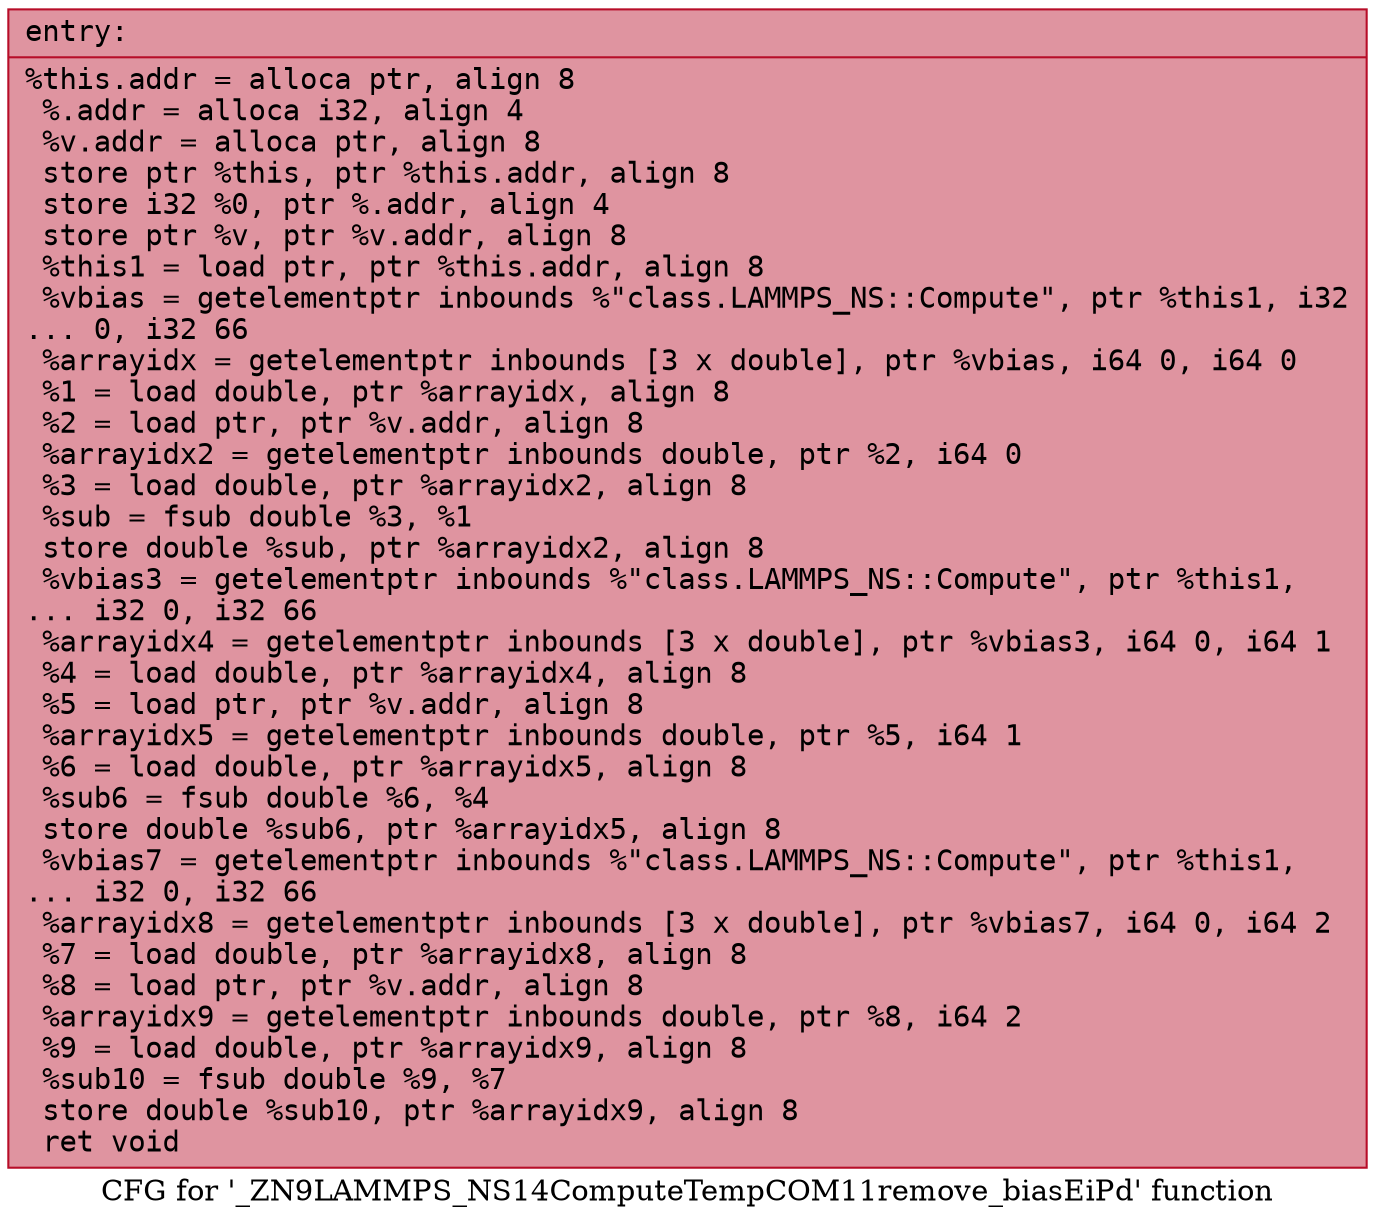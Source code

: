 digraph "CFG for '_ZN9LAMMPS_NS14ComputeTempCOM11remove_biasEiPd' function" {
	label="CFG for '_ZN9LAMMPS_NS14ComputeTempCOM11remove_biasEiPd' function";

	Node0x56526c48a400 [shape=record,color="#b70d28ff", style=filled, fillcolor="#b70d2870" fontname="Courier",label="{entry:\l|  %this.addr = alloca ptr, align 8\l  %.addr = alloca i32, align 4\l  %v.addr = alloca ptr, align 8\l  store ptr %this, ptr %this.addr, align 8\l  store i32 %0, ptr %.addr, align 4\l  store ptr %v, ptr %v.addr, align 8\l  %this1 = load ptr, ptr %this.addr, align 8\l  %vbias = getelementptr inbounds %\"class.LAMMPS_NS::Compute\", ptr %this1, i32\l... 0, i32 66\l  %arrayidx = getelementptr inbounds [3 x double], ptr %vbias, i64 0, i64 0\l  %1 = load double, ptr %arrayidx, align 8\l  %2 = load ptr, ptr %v.addr, align 8\l  %arrayidx2 = getelementptr inbounds double, ptr %2, i64 0\l  %3 = load double, ptr %arrayidx2, align 8\l  %sub = fsub double %3, %1\l  store double %sub, ptr %arrayidx2, align 8\l  %vbias3 = getelementptr inbounds %\"class.LAMMPS_NS::Compute\", ptr %this1,\l... i32 0, i32 66\l  %arrayidx4 = getelementptr inbounds [3 x double], ptr %vbias3, i64 0, i64 1\l  %4 = load double, ptr %arrayidx4, align 8\l  %5 = load ptr, ptr %v.addr, align 8\l  %arrayidx5 = getelementptr inbounds double, ptr %5, i64 1\l  %6 = load double, ptr %arrayidx5, align 8\l  %sub6 = fsub double %6, %4\l  store double %sub6, ptr %arrayidx5, align 8\l  %vbias7 = getelementptr inbounds %\"class.LAMMPS_NS::Compute\", ptr %this1,\l... i32 0, i32 66\l  %arrayidx8 = getelementptr inbounds [3 x double], ptr %vbias7, i64 0, i64 2\l  %7 = load double, ptr %arrayidx8, align 8\l  %8 = load ptr, ptr %v.addr, align 8\l  %arrayidx9 = getelementptr inbounds double, ptr %8, i64 2\l  %9 = load double, ptr %arrayidx9, align 8\l  %sub10 = fsub double %9, %7\l  store double %sub10, ptr %arrayidx9, align 8\l  ret void\l}"];
}
